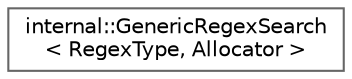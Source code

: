 digraph "Graphical Class Hierarchy"
{
 // LATEX_PDF_SIZE
  bgcolor="transparent";
  edge [fontname=Helvetica,fontsize=10,labelfontname=Helvetica,labelfontsize=10];
  node [fontname=Helvetica,fontsize=10,shape=box,height=0.2,width=0.4];
  rankdir="LR";
  Node0 [id="Node000000",label="internal::GenericRegexSearch\l\< RegexType, Allocator \>",height=0.2,width=0.4,color="grey40", fillcolor="white", style="filled",URL="$classinternal_1_1_generic_regex_search.html",tooltip=" "];
}
